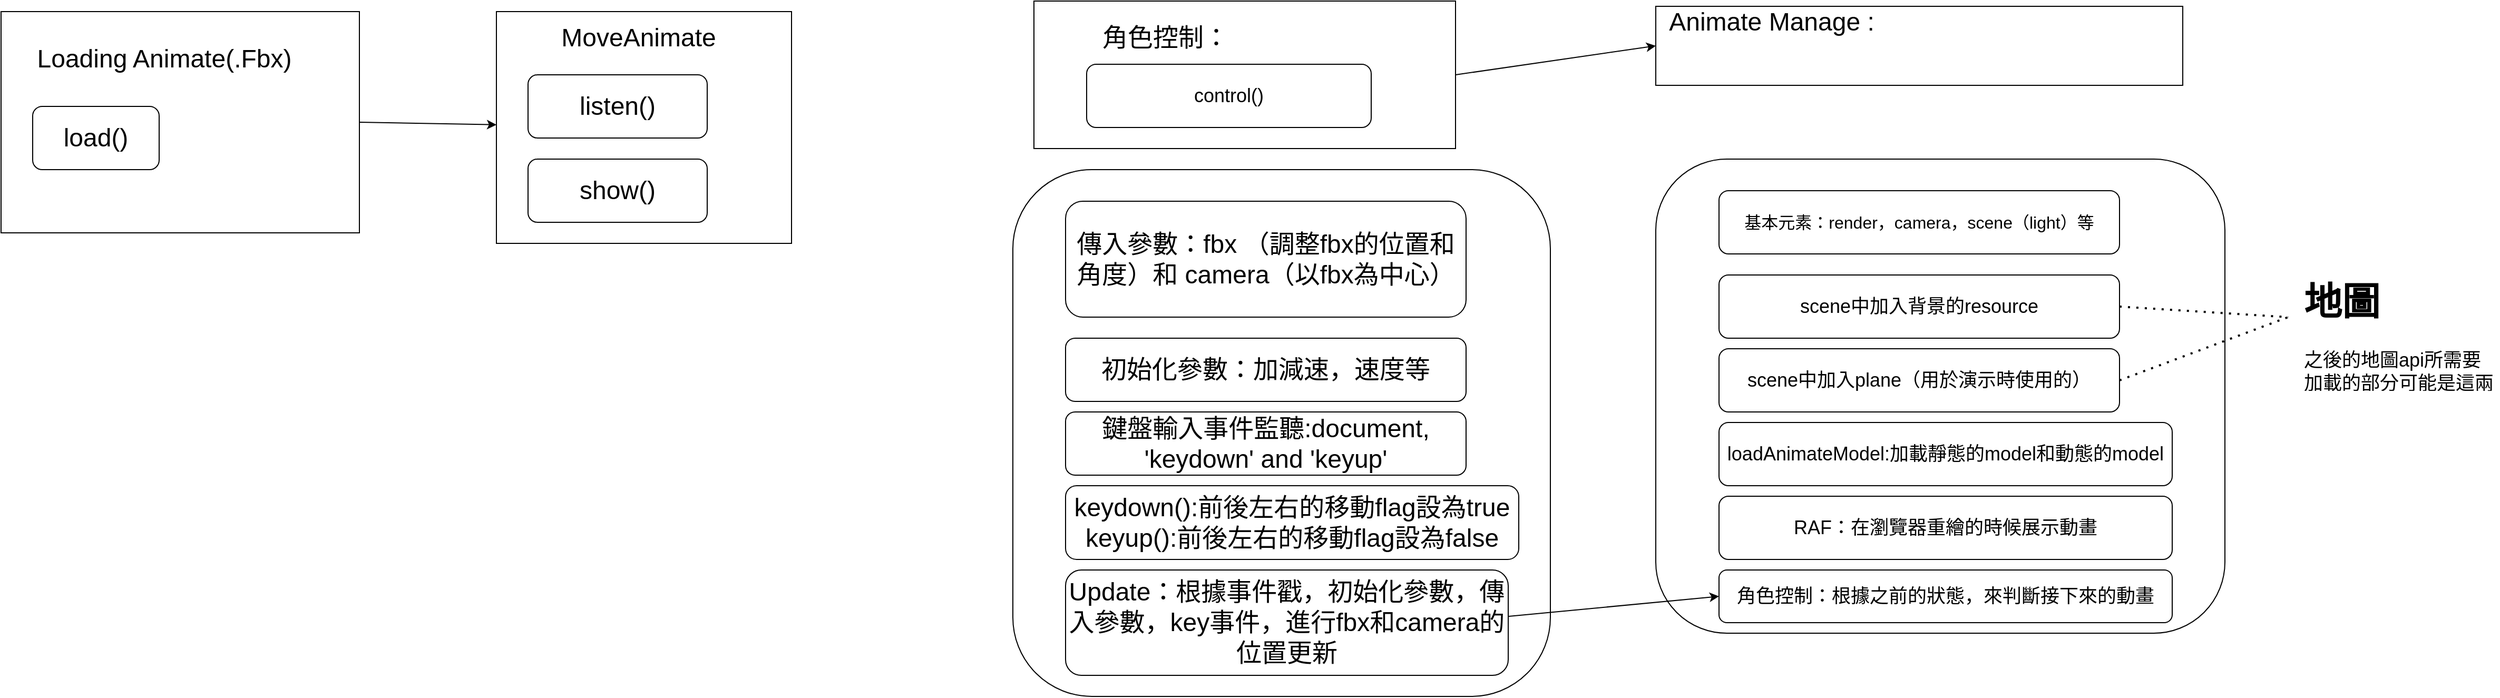 <mxfile version="16.2.4" type="github">
  <diagram id="fyQrKz5auvrFIGhkpI8U" name="Page-1">
    <mxGraphModel dx="1206" dy="557" grid="1" gridSize="10" guides="1" tooltips="1" connect="1" arrows="1" fold="1" page="1" pageScale="1" pageWidth="827" pageHeight="1169" math="0" shadow="0">
      <root>
        <mxCell id="0" />
        <mxCell id="1" parent="0" />
        <mxCell id="6mqD8wPEJrqNIR5_obbD-1" value="" style="rounded=0;whiteSpace=wrap;html=1;" parent="1" vertex="1">
          <mxGeometry x="50" y="40" width="340" height="210" as="geometry" />
        </mxCell>
        <mxCell id="6mqD8wPEJrqNIR5_obbD-2" value="&lt;font style=&quot;font-size: 24px&quot;&gt;Loading Animate(.Fbx)&lt;/font&gt;" style="text;html=1;strokeColor=none;fillColor=none;align=center;verticalAlign=middle;whiteSpace=wrap;rounded=0;" parent="1" vertex="1">
          <mxGeometry x="70" y="60" width="270" height="50" as="geometry" />
        </mxCell>
        <mxCell id="6mqD8wPEJrqNIR5_obbD-3" value="" style="rounded=0;whiteSpace=wrap;html=1;fontSize=24;" parent="1" vertex="1">
          <mxGeometry x="520" y="40" width="280" height="220" as="geometry" />
        </mxCell>
        <mxCell id="6mqD8wPEJrqNIR5_obbD-4" value="&lt;font style=&quot;font-size: 24px&quot;&gt;MoveAnimate&lt;/font&gt;" style="text;html=1;strokeColor=none;fillColor=none;align=center;verticalAlign=middle;whiteSpace=wrap;rounded=0;" parent="1" vertex="1">
          <mxGeometry x="520" y="40" width="270" height="50" as="geometry" />
        </mxCell>
        <mxCell id="6mqD8wPEJrqNIR5_obbD-5" value="" style="endArrow=classic;html=1;rounded=0;fontSize=24;exitX=1;exitY=0.5;exitDx=0;exitDy=0;" parent="1" source="6mqD8wPEJrqNIR5_obbD-1" target="6mqD8wPEJrqNIR5_obbD-3" edge="1">
          <mxGeometry width="50" height="50" relative="1" as="geometry">
            <mxPoint x="390" y="290" as="sourcePoint" />
            <mxPoint x="440" y="240" as="targetPoint" />
          </mxGeometry>
        </mxCell>
        <mxCell id="6mqD8wPEJrqNIR5_obbD-6" value="load()" style="rounded=1;whiteSpace=wrap;html=1;fontSize=24;" parent="1" vertex="1">
          <mxGeometry x="80" y="130" width="120" height="60" as="geometry" />
        </mxCell>
        <mxCell id="6mqD8wPEJrqNIR5_obbD-7" value="listen()" style="rounded=1;whiteSpace=wrap;html=1;fontSize=24;" parent="1" vertex="1">
          <mxGeometry x="550" y="100" width="170" height="60" as="geometry" />
        </mxCell>
        <mxCell id="6mqD8wPEJrqNIR5_obbD-8" value="show()" style="rounded=1;whiteSpace=wrap;html=1;fontSize=24;" parent="1" vertex="1">
          <mxGeometry x="550" y="180" width="170" height="60" as="geometry" />
        </mxCell>
        <mxCell id="F0Qw645GiMkfHCu8SPl7-1" value="" style="rounded=1;whiteSpace=wrap;html=1;" parent="1" vertex="1">
          <mxGeometry x="1620" y="180" width="540" height="450" as="geometry" />
        </mxCell>
        <mxCell id="F0Qw645GiMkfHCu8SPl7-2" value="&lt;font size=&quot;3&quot;&gt;基本元素：render，camera，scene（light）等&lt;/font&gt;" style="rounded=1;whiteSpace=wrap;html=1;" parent="1" vertex="1">
          <mxGeometry x="1680" y="210" width="380" height="60" as="geometry" />
        </mxCell>
        <mxCell id="F0Qw645GiMkfHCu8SPl7-3" value="scene中加入背景的resource" style="rounded=1;whiteSpace=wrap;html=1;fontSize=18;" parent="1" vertex="1">
          <mxGeometry x="1680" y="290" width="380" height="60" as="geometry" />
        </mxCell>
        <mxCell id="F0Qw645GiMkfHCu8SPl7-4" value="scene中加入plane（用於演示時使用的）" style="rounded=1;whiteSpace=wrap;html=1;fontSize=18;" parent="1" vertex="1">
          <mxGeometry x="1680" y="360" width="380" height="60" as="geometry" />
        </mxCell>
        <mxCell id="F0Qw645GiMkfHCu8SPl7-7" value="" style="endArrow=none;dashed=1;html=1;dashPattern=1 3;strokeWidth=2;rounded=0;fontSize=18;exitX=1;exitY=0.5;exitDx=0;exitDy=0;" parent="1" source="F0Qw645GiMkfHCu8SPl7-3" edge="1">
          <mxGeometry width="50" height="50" relative="1" as="geometry">
            <mxPoint x="2180" y="420" as="sourcePoint" />
            <mxPoint x="2220" y="330" as="targetPoint" />
          </mxGeometry>
        </mxCell>
        <mxCell id="F0Qw645GiMkfHCu8SPl7-8" value="" style="endArrow=none;dashed=1;html=1;dashPattern=1 3;strokeWidth=2;rounded=0;fontSize=18;exitX=1;exitY=0.5;exitDx=0;exitDy=0;" parent="1" source="F0Qw645GiMkfHCu8SPl7-4" edge="1">
          <mxGeometry width="50" height="50" relative="1" as="geometry">
            <mxPoint x="2180" y="420" as="sourcePoint" />
            <mxPoint x="2220" y="330" as="targetPoint" />
          </mxGeometry>
        </mxCell>
        <mxCell id="F0Qw645GiMkfHCu8SPl7-9" value="&lt;h1&gt;地圖&lt;/h1&gt;&lt;div&gt;之後的地圖api所需要加載的部分可能是這兩個中的一個&lt;/div&gt;" style="text;html=1;strokeColor=none;fillColor=none;spacing=5;spacingTop=-20;whiteSpace=wrap;overflow=hidden;rounded=0;fontSize=18;" parent="1" vertex="1">
          <mxGeometry x="2230" y="280" width="190" height="120" as="geometry" />
        </mxCell>
        <mxCell id="F0Qw645GiMkfHCu8SPl7-10" value="loadAnimateModel:加載靜態的model和動態的model" style="rounded=1;whiteSpace=wrap;html=1;fontSize=18;" parent="1" vertex="1">
          <mxGeometry x="1680" y="430" width="430" height="60" as="geometry" />
        </mxCell>
        <mxCell id="F0Qw645GiMkfHCu8SPl7-11" value="RAF：在瀏覽器重繪的時候展示動畫" style="rounded=1;whiteSpace=wrap;html=1;fontSize=18;" parent="1" vertex="1">
          <mxGeometry x="1680" y="500" width="430" height="60" as="geometry" />
        </mxCell>
        <mxCell id="F0Qw645GiMkfHCu8SPl7-12" value="角色控制：根據之前的狀態，來判斷接下來的動畫" style="rounded=1;whiteSpace=wrap;html=1;fontSize=18;" parent="1" vertex="1">
          <mxGeometry x="1680" y="570" width="430" height="50" as="geometry" />
        </mxCell>
        <mxCell id="F0Qw645GiMkfHCu8SPl7-14" value="" style="rounded=0;whiteSpace=wrap;html=1;fontSize=18;" parent="1" vertex="1">
          <mxGeometry x="1030" y="30" width="400" height="140" as="geometry" />
        </mxCell>
        <mxCell id="F0Qw645GiMkfHCu8SPl7-15" value="&lt;font style=&quot;font-size: 24px&quot;&gt;角色控制：&lt;/font&gt;" style="text;html=1;strokeColor=none;fillColor=none;align=center;verticalAlign=middle;whiteSpace=wrap;rounded=0;fontSize=18;" parent="1" vertex="1">
          <mxGeometry x="1050" y="50" width="210" height="30" as="geometry" />
        </mxCell>
        <mxCell id="F0Qw645GiMkfHCu8SPl7-16" value="control()" style="rounded=1;whiteSpace=wrap;html=1;fontSize=18;" parent="1" vertex="1">
          <mxGeometry x="1080" y="90" width="270" height="60" as="geometry" />
        </mxCell>
        <mxCell id="F0Qw645GiMkfHCu8SPl7-17" value="" style="rounded=0;whiteSpace=wrap;html=1;fontSize=18;" parent="1" vertex="1">
          <mxGeometry x="1620" y="35" width="500" height="75" as="geometry" />
        </mxCell>
        <mxCell id="F0Qw645GiMkfHCu8SPl7-18" value="&lt;font style=&quot;font-size: 24px&quot;&gt;Animate Manage :&lt;/font&gt;" style="text;html=1;strokeColor=none;fillColor=none;align=center;verticalAlign=middle;whiteSpace=wrap;rounded=0;fontSize=18;" parent="1" vertex="1">
          <mxGeometry x="1620" y="35" width="220" height="30" as="geometry" />
        </mxCell>
        <mxCell id="F0Qw645GiMkfHCu8SPl7-19" value="" style="endArrow=classic;html=1;rounded=0;fontSize=24;exitX=1;exitY=0.5;exitDx=0;exitDy=0;entryX=0;entryY=0.5;entryDx=0;entryDy=0;" parent="1" source="F0Qw645GiMkfHCu8SPl7-14" target="F0Qw645GiMkfHCu8SPl7-17" edge="1">
          <mxGeometry width="50" height="50" relative="1" as="geometry">
            <mxPoint x="1790" y="310" as="sourcePoint" />
            <mxPoint x="1840" y="260" as="targetPoint" />
          </mxGeometry>
        </mxCell>
        <mxCell id="F0Qw645GiMkfHCu8SPl7-20" value="" style="rounded=1;whiteSpace=wrap;html=1;fontSize=24;" parent="1" vertex="1">
          <mxGeometry x="1010" y="190" width="510" height="500" as="geometry" />
        </mxCell>
        <mxCell id="F0Qw645GiMkfHCu8SPl7-21" value="初始化參數：加減速，速度等" style="rounded=1;whiteSpace=wrap;html=1;fontSize=24;" parent="1" vertex="1">
          <mxGeometry x="1060" y="350" width="380" height="60" as="geometry" />
        </mxCell>
        <mxCell id="F0Qw645GiMkfHCu8SPl7-22" value="鍵盤輸入事件監聽:document, &#39;keydown&#39; and &#39;keyup&#39;" style="rounded=1;whiteSpace=wrap;html=1;fontSize=24;" parent="1" vertex="1">
          <mxGeometry x="1060" y="420" width="380" height="60" as="geometry" />
        </mxCell>
        <mxCell id="F0Qw645GiMkfHCu8SPl7-24" value="keydown():前後左右的移動flag設為true&lt;br&gt;keyup():前後左右的移動flag設為false" style="rounded=1;whiteSpace=wrap;html=1;fontSize=24;" parent="1" vertex="1">
          <mxGeometry x="1060" y="490" width="430" height="70" as="geometry" />
        </mxCell>
        <mxCell id="2-K_Tw0PUWUezouPCphK-1" value="&lt;font style=&quot;font-size: 24px&quot;&gt;傳入參數：fbx （調整fbx的位置和角度）和 camera（以fbx為中心）&lt;/font&gt;" style="rounded=1;whiteSpace=wrap;html=1;" vertex="1" parent="1">
          <mxGeometry x="1060" y="220" width="380" height="110" as="geometry" />
        </mxCell>
        <mxCell id="2-K_Tw0PUWUezouPCphK-2" value="Update：根據事件戳，初始化參數，傳入參數，key事件，進行fbx和camera的位置更新" style="rounded=1;whiteSpace=wrap;html=1;fontSize=24;" vertex="1" parent="1">
          <mxGeometry x="1060" y="570" width="420" height="100" as="geometry" />
        </mxCell>
        <mxCell id="2-K_Tw0PUWUezouPCphK-3" value="" style="endArrow=classic;html=1;rounded=0;fontSize=24;exitX=1.001;exitY=0.44;exitDx=0;exitDy=0;exitPerimeter=0;entryX=0;entryY=0.5;entryDx=0;entryDy=0;" edge="1" parent="1" source="2-K_Tw0PUWUezouPCphK-2" target="F0Qw645GiMkfHCu8SPl7-12">
          <mxGeometry width="50" height="50" relative="1" as="geometry">
            <mxPoint x="1480" y="470" as="sourcePoint" />
            <mxPoint x="1530" y="420" as="targetPoint" />
          </mxGeometry>
        </mxCell>
      </root>
    </mxGraphModel>
  </diagram>
</mxfile>
